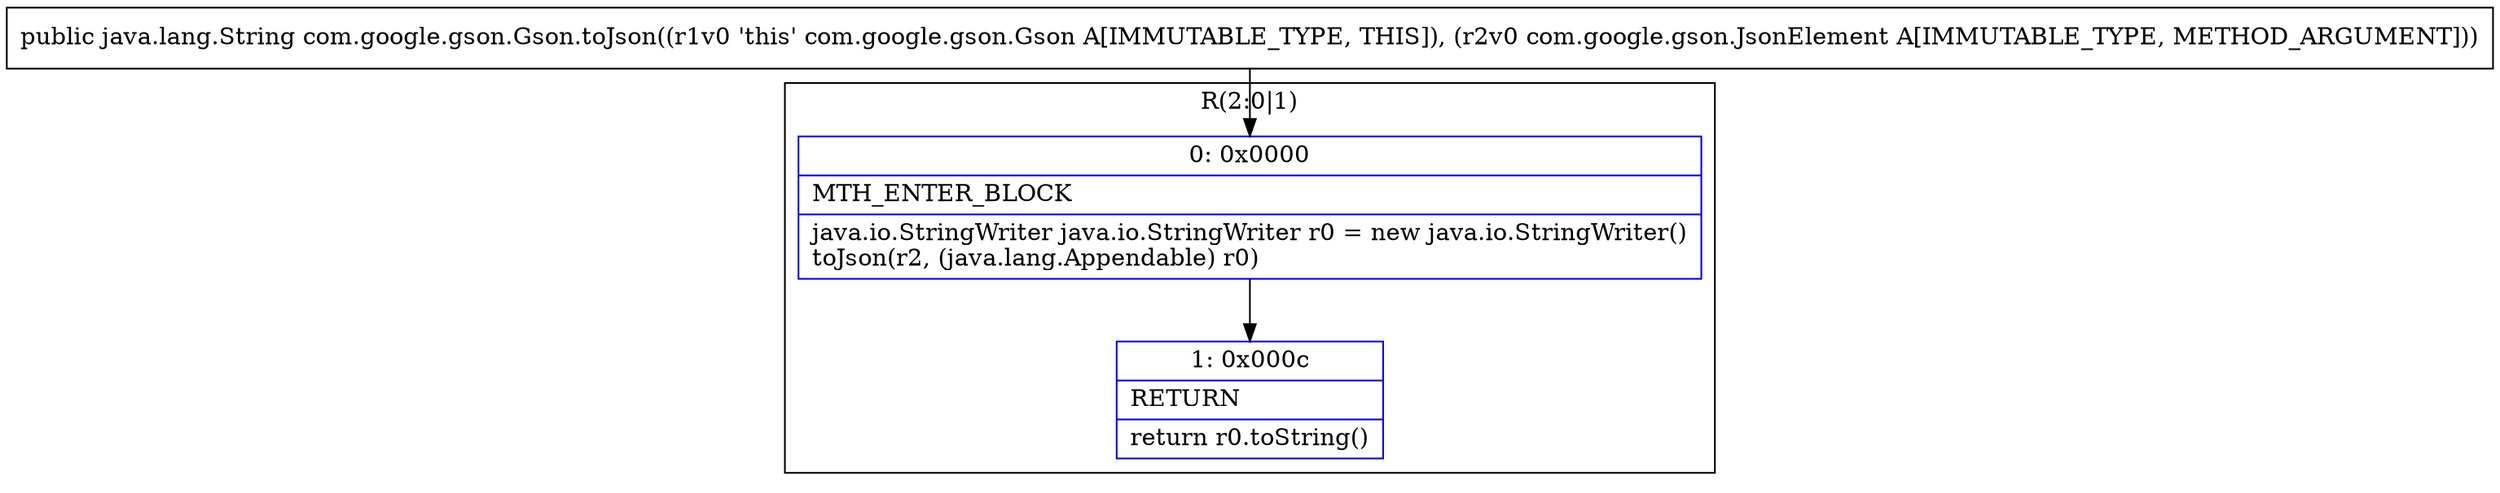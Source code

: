 digraph "CFG forcom.google.gson.Gson.toJson(Lcom\/google\/gson\/JsonElement;)Ljava\/lang\/String;" {
subgraph cluster_Region_68033921 {
label = "R(2:0|1)";
node [shape=record,color=blue];
Node_0 [shape=record,label="{0\:\ 0x0000|MTH_ENTER_BLOCK\l|java.io.StringWriter java.io.StringWriter r0 = new java.io.StringWriter()\ltoJson(r2, (java.lang.Appendable) r0)\l}"];
Node_1 [shape=record,label="{1\:\ 0x000c|RETURN\l|return r0.toString()\l}"];
}
MethodNode[shape=record,label="{public java.lang.String com.google.gson.Gson.toJson((r1v0 'this' com.google.gson.Gson A[IMMUTABLE_TYPE, THIS]), (r2v0 com.google.gson.JsonElement A[IMMUTABLE_TYPE, METHOD_ARGUMENT])) }"];
MethodNode -> Node_0;
Node_0 -> Node_1;
}


